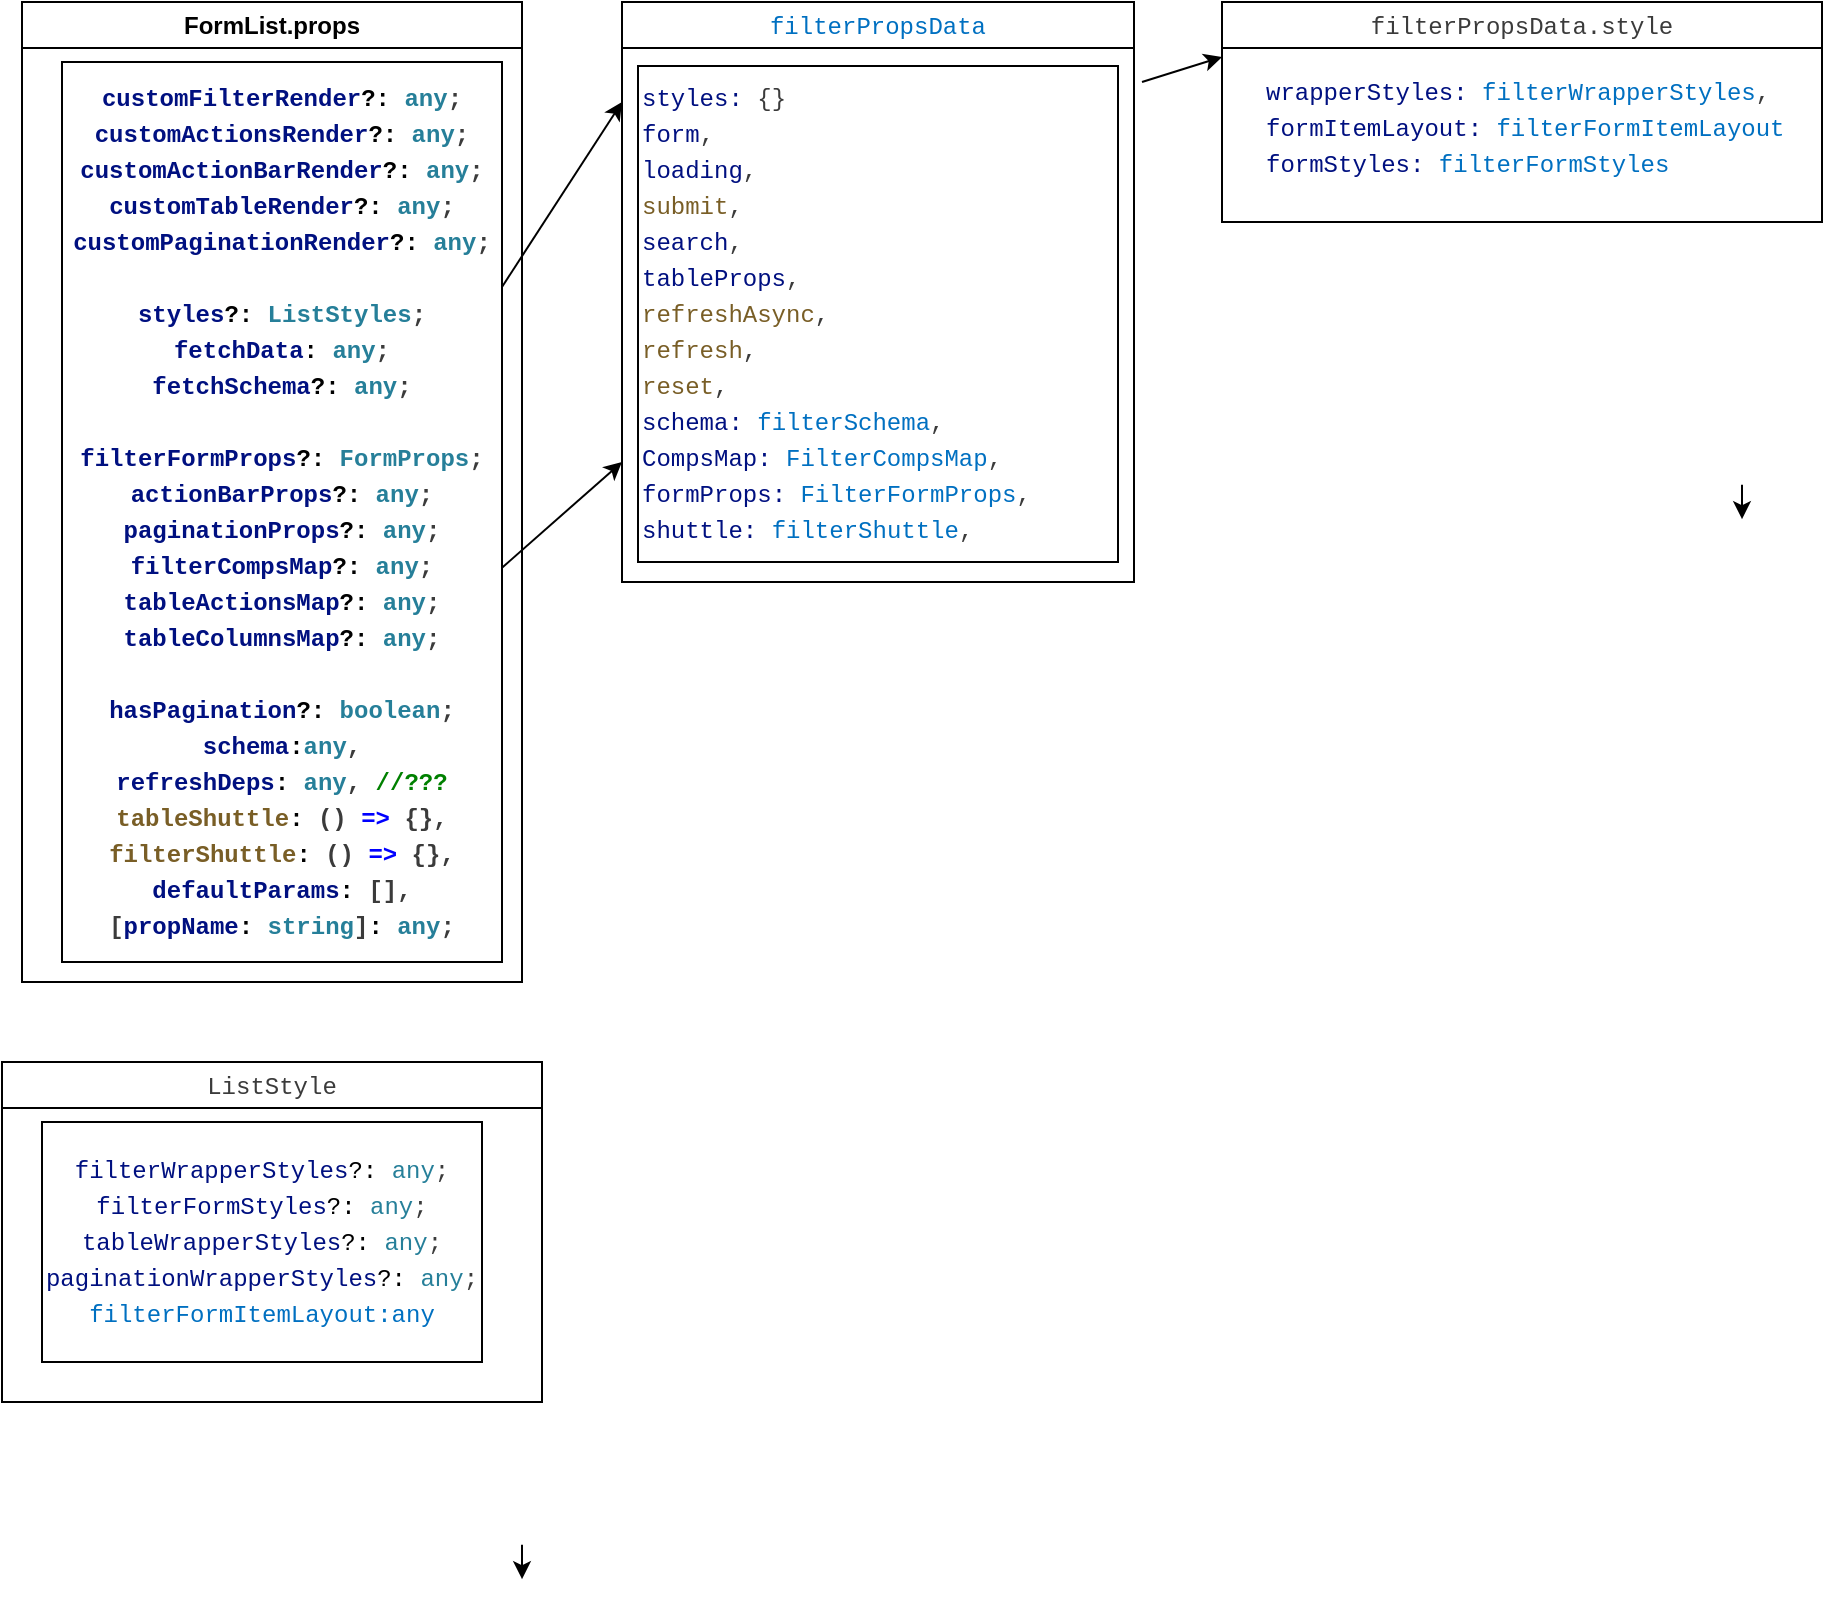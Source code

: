 <mxfile>
    <diagram id="jlFQOuwXNklhMa_8XNmN" name="Page-1">
        <mxGraphModel dx="618" dy="419" grid="1" gridSize="10" guides="1" tooltips="1" connect="1" arrows="1" fold="1" page="1" pageScale="1" pageWidth="827" pageHeight="1169" math="0" shadow="0">
            <root>
                <mxCell id="0"/>
                <mxCell id="1" parent="0"/>
                <mxCell id="3" value="FormList.props" style="swimlane;whiteSpace=wrap;html=1;" vertex="1" parent="1">
                    <mxGeometry x="80" y="120" width="250" height="490" as="geometry"/>
                </mxCell>
                <mxCell id="4" value="&lt;div style=&quot;color: rgb(59, 59, 59); background-color: rgb(255, 255, 255); font-family: &amp;quot;Fira Code&amp;quot;, Menlo, Monaco, &amp;quot;Courier New&amp;quot;, monospace, Menlo, Monaco, &amp;quot;Courier New&amp;quot;, monospace; font-size: 12px; line-height: 18px;&quot;&gt;&lt;div&gt;&lt;span style=&quot;color: rgb(0, 16, 128);&quot;&gt;customFilterRender&lt;/span&gt;&lt;span style=&quot;color: rgb(0, 0, 0);&quot;&gt;?:&lt;/span&gt; &lt;span style=&quot;color: rgb(38, 127, 153);&quot;&gt;any&lt;/span&gt;;&lt;br&gt;&lt;/div&gt;&lt;div&gt;&lt;span style=&quot;color: #3b3b3b;&quot;&gt;  &lt;/span&gt;&lt;span style=&quot;color: #001080;&quot;&gt;customActionsRender&lt;/span&gt;&lt;span style=&quot;color: #000000;&quot;&gt;?:&lt;/span&gt;&lt;span style=&quot;color: #3b3b3b;&quot;&gt; &lt;/span&gt;&lt;span style=&quot;color: #267f99;&quot;&gt;any&lt;/span&gt;&lt;span style=&quot;color: #3b3b3b;&quot;&gt;;&lt;/span&gt;&lt;/div&gt;&lt;div&gt;&lt;span style=&quot;color: #3b3b3b;&quot;&gt;  &lt;/span&gt;&lt;span style=&quot;color: #001080;&quot;&gt;customActionBarRender&lt;/span&gt;&lt;span style=&quot;color: #000000;&quot;&gt;?:&lt;/span&gt;&lt;span style=&quot;color: #3b3b3b;&quot;&gt; &lt;/span&gt;&lt;span style=&quot;color: #267f99;&quot;&gt;any&lt;/span&gt;&lt;span style=&quot;color: #3b3b3b;&quot;&gt;;&lt;/span&gt;&lt;/div&gt;&lt;div&gt;&lt;span style=&quot;color: #3b3b3b;&quot;&gt;  &lt;/span&gt;&lt;span style=&quot;color: #001080;&quot;&gt;customTableRender&lt;/span&gt;&lt;span style=&quot;color: #000000;&quot;&gt;?:&lt;/span&gt;&lt;span style=&quot;color: #3b3b3b;&quot;&gt; &lt;/span&gt;&lt;span style=&quot;color: #267f99;&quot;&gt;any&lt;/span&gt;&lt;span style=&quot;color: #3b3b3b;&quot;&gt;;&lt;/span&gt;&lt;/div&gt;&lt;div&gt;&lt;span style=&quot;color: #3b3b3b;&quot;&gt;  &lt;/span&gt;&lt;span style=&quot;color: #001080;&quot;&gt;customPaginationRender&lt;/span&gt;&lt;span style=&quot;color: #000000;&quot;&gt;?:&lt;/span&gt;&lt;span style=&quot;color: #3b3b3b;&quot;&gt; &lt;/span&gt;&lt;span style=&quot;color: #267f99;&quot;&gt;any&lt;/span&gt;&lt;span style=&quot;color: #3b3b3b;&quot;&gt;;&lt;/span&gt;&lt;/div&gt;&lt;div&gt;&lt;span style=&quot;border-color: var(--border-color); color: rgb(0, 16, 128);&quot;&gt;&lt;br&gt;&lt;/span&gt;&lt;/div&gt;&lt;div&gt;&lt;span style=&quot;border-color: var(--border-color); color: rgb(0, 16, 128);&quot;&gt;styles&lt;/span&gt;&lt;span style=&quot;border-color: var(--border-color); color: rgb(0, 0, 0);&quot;&gt;?:&lt;/span&gt;&lt;span style=&quot;border-color: var(--border-color);&quot;&gt;&amp;nbsp;&lt;/span&gt;&lt;span style=&quot;border-color: var(--border-color); color: rgb(38, 127, 153);&quot;&gt;ListStyles&lt;/span&gt;&lt;span style=&quot;border-color: var(--border-color);&quot;&gt;;&lt;/span&gt;&lt;/div&gt;&lt;div style=&quot;border-color: var(--border-color);&quot;&gt;&lt;span style=&quot;border-color: var(--border-color);&quot;&gt;&lt;/span&gt;&lt;span style=&quot;border-color: var(--border-color); color: rgb(0, 16, 128);&quot;&gt;fetchData&lt;/span&gt;&lt;span style=&quot;border-color: var(--border-color); color: rgb(0, 0, 0);&quot;&gt;:&lt;/span&gt;&lt;span style=&quot;border-color: var(--border-color);&quot;&gt;&amp;nbsp;&lt;/span&gt;&lt;span style=&quot;border-color: var(--border-color); color: rgb(38, 127, 153);&quot;&gt;any&lt;/span&gt;&lt;span style=&quot;border-color: var(--border-color);&quot;&gt;;&lt;/span&gt;&lt;/div&gt;&lt;div style=&quot;border-color: var(--border-color);&quot;&gt;&lt;span style=&quot;border-color: var(--border-color);&quot;&gt;&lt;/span&gt;&lt;span style=&quot;border-color: var(--border-color); color: rgb(0, 16, 128);&quot;&gt;fetchSchema&lt;/span&gt;&lt;span style=&quot;border-color: var(--border-color); color: rgb(0, 0, 0);&quot;&gt;?:&lt;/span&gt;&lt;span style=&quot;border-color: var(--border-color);&quot;&gt;&amp;nbsp;&lt;/span&gt;&lt;span style=&quot;border-color: var(--border-color); color: rgb(38, 127, 153);&quot;&gt;any&lt;/span&gt;&lt;span style=&quot;border-color: var(--border-color);&quot;&gt;;&lt;/span&gt;&lt;/div&gt;&lt;br style=&quot;border-color: var(--border-color);&quot;&gt;&lt;div style=&quot;border-color: var(--border-color);&quot;&gt;&lt;span style=&quot;border-color: var(--border-color);&quot;&gt;&lt;/span&gt;&lt;span style=&quot;border-color: var(--border-color); color: rgb(0, 16, 128);&quot;&gt;filterFormProps&lt;/span&gt;&lt;span style=&quot;border-color: var(--border-color); color: rgb(0, 0, 0);&quot;&gt;?:&lt;/span&gt;&lt;span style=&quot;border-color: var(--border-color);&quot;&gt;&amp;nbsp;&lt;/span&gt;&lt;span style=&quot;border-color: var(--border-color); color: rgb(38, 127, 153);&quot;&gt;FormProps&lt;/span&gt;&lt;span style=&quot;border-color: var(--border-color);&quot;&gt;;&lt;/span&gt;&lt;/div&gt;&lt;div style=&quot;border-color: var(--border-color);&quot;&gt;&lt;span style=&quot;border-color: var(--border-color);&quot;&gt;&lt;/span&gt;&lt;span style=&quot;border-color: var(--border-color); color: rgb(0, 16, 128);&quot;&gt;actionBarProps&lt;/span&gt;&lt;span style=&quot;border-color: var(--border-color); color: rgb(0, 0, 0);&quot;&gt;?:&lt;/span&gt;&lt;span style=&quot;border-color: var(--border-color);&quot;&gt;&amp;nbsp;&lt;/span&gt;&lt;span style=&quot;border-color: var(--border-color); color: rgb(38, 127, 153);&quot;&gt;any&lt;/span&gt;&lt;span style=&quot;border-color: var(--border-color);&quot;&gt;;&lt;/span&gt;&lt;/div&gt;&lt;div style=&quot;border-color: var(--border-color);&quot;&gt;&lt;span style=&quot;border-color: var(--border-color);&quot;&gt;&lt;/span&gt;&lt;span style=&quot;border-color: var(--border-color); color: rgb(0, 16, 128);&quot;&gt;paginationProps&lt;/span&gt;&lt;span style=&quot;border-color: var(--border-color); color: rgb(0, 0, 0);&quot;&gt;?:&lt;/span&gt;&lt;span style=&quot;border-color: var(--border-color);&quot;&gt;&amp;nbsp;&lt;/span&gt;&lt;span style=&quot;border-color: var(--border-color); color: rgb(38, 127, 153);&quot;&gt;any&lt;/span&gt;&lt;span style=&quot;border-color: var(--border-color);&quot;&gt;;&lt;/span&gt;&lt;/div&gt;&lt;div style=&quot;border-color: var(--border-color);&quot;&gt;&lt;span style=&quot;border-color: var(--border-color);&quot;&gt;&lt;/span&gt;&lt;span style=&quot;border-color: var(--border-color); color: rgb(0, 16, 128);&quot;&gt;filterCompsMap&lt;/span&gt;&lt;span style=&quot;border-color: var(--border-color); color: rgb(0, 0, 0);&quot;&gt;?:&lt;/span&gt;&lt;span style=&quot;border-color: var(--border-color);&quot;&gt;&amp;nbsp;&lt;/span&gt;&lt;span style=&quot;border-color: var(--border-color); color: rgb(38, 127, 153);&quot;&gt;any&lt;/span&gt;&lt;span style=&quot;border-color: var(--border-color);&quot;&gt;;&lt;/span&gt;&lt;/div&gt;&lt;div style=&quot;border-color: var(--border-color);&quot;&gt;&lt;span style=&quot;border-color: var(--border-color);&quot;&gt;&lt;/span&gt;&lt;span style=&quot;border-color: var(--border-color); color: rgb(0, 16, 128);&quot;&gt;tableActionsMap&lt;/span&gt;&lt;span style=&quot;border-color: var(--border-color); color: rgb(0, 0, 0);&quot;&gt;?:&lt;/span&gt;&lt;span style=&quot;border-color: var(--border-color);&quot;&gt;&amp;nbsp;&lt;/span&gt;&lt;span style=&quot;border-color: var(--border-color); color: rgb(38, 127, 153);&quot;&gt;any&lt;/span&gt;&lt;span style=&quot;border-color: var(--border-color);&quot;&gt;;&lt;/span&gt;&lt;/div&gt;&lt;div style=&quot;border-color: var(--border-color);&quot;&gt;&lt;span style=&quot;border-color: var(--border-color);&quot;&gt;&lt;/span&gt;&lt;/div&gt;&lt;div&gt;&lt;span style=&quot;border-color: var(--border-color); color: rgb(0, 16, 128);&quot;&gt;tableColumnsMap&lt;/span&gt;&lt;span style=&quot;border-color: var(--border-color); color: rgb(0, 0, 0);&quot;&gt;?:&lt;/span&gt;&lt;span style=&quot;border-color: var(--border-color);&quot;&gt;&amp;nbsp;&lt;/span&gt;&lt;span style=&quot;border-color: var(--border-color); color: rgb(38, 127, 153);&quot;&gt;any&lt;/span&gt;&lt;span style=&quot;border-color: var(--border-color);&quot;&gt;;&lt;/span&gt;&lt;/div&gt;&lt;div&gt;&lt;span style=&quot;color: #001080;&quot;&gt;&lt;br&gt;&lt;/span&gt;&lt;/div&gt;&lt;div&gt;&lt;span style=&quot;color: #001080;&quot;&gt;hasPagination&lt;/span&gt;&lt;span style=&quot;color: #000000;&quot;&gt;?:&lt;/span&gt;&lt;span style=&quot;color: #3b3b3b;&quot;&gt; &lt;/span&gt;&lt;span style=&quot;color: #267f99;&quot;&gt;boolean&lt;/span&gt;&lt;span style=&quot;color: #3b3b3b;&quot;&gt;;&lt;/span&gt;&lt;/div&gt;&lt;div&gt;&lt;span style=&quot;color: #3b3b3b;&quot;&gt;  &lt;/span&gt;&lt;/div&gt;&lt;div&gt;&lt;span style=&quot;color: #3b3b3b;&quot;&gt;  &lt;/span&gt;&lt;span style=&quot;color: #001080;&quot;&gt;schema&lt;/span&gt;&lt;span style=&quot;color: #000000;&quot;&gt;:&lt;/span&gt;&lt;span style=&quot;color: #267f99;&quot;&gt;any&lt;/span&gt;&lt;span style=&quot;color: #3b3b3b;&quot;&gt;,&lt;/span&gt;&lt;/div&gt;&lt;div&gt;&lt;span style=&quot;color: #3b3b3b;&quot;&gt;  &lt;/span&gt;&lt;span style=&quot;color: #001080;&quot;&gt;refreshDeps&lt;/span&gt;&lt;span style=&quot;color: #000000;&quot;&gt;:&lt;/span&gt;&lt;span style=&quot;color: #3b3b3b;&quot;&gt; &lt;/span&gt;&lt;span style=&quot;color: #267f99;&quot;&gt;any&lt;/span&gt;&lt;span style=&quot;color: #3b3b3b;&quot;&gt;, &lt;/span&gt;&lt;span style=&quot;color: #008000;&quot;&gt;//???&lt;/span&gt;&lt;/div&gt;&lt;div&gt;&lt;span style=&quot;color: #3b3b3b;&quot;&gt;  &lt;/span&gt;&lt;span style=&quot;color: #795e26;&quot;&gt;tableShuttle&lt;/span&gt;&lt;span style=&quot;color: #000000;&quot;&gt;:&lt;/span&gt;&lt;span style=&quot;color: #3b3b3b;&quot;&gt; () &lt;/span&gt;&lt;span style=&quot;color: #0000ff;&quot;&gt;=&amp;gt;&lt;/span&gt;&lt;span style=&quot;color: #3b3b3b;&quot;&gt; {},&lt;/span&gt;&lt;/div&gt;&lt;div&gt;&lt;span style=&quot;color: #3b3b3b;&quot;&gt;  &lt;/span&gt;&lt;span style=&quot;color: #795e26;&quot;&gt;filterShuttle&lt;/span&gt;&lt;span style=&quot;color: #000000;&quot;&gt;:&lt;/span&gt;&lt;span style=&quot;color: #3b3b3b;&quot;&gt; () &lt;/span&gt;&lt;span style=&quot;color: #0000ff;&quot;&gt;=&amp;gt;&lt;/span&gt;&lt;span style=&quot;color: #3b3b3b;&quot;&gt; {},&lt;/span&gt;&lt;/div&gt;&lt;div&gt;&lt;span style=&quot;color: #3b3b3b;&quot;&gt;  &lt;/span&gt;&lt;span style=&quot;color: #001080;&quot;&gt;defaultParams&lt;/span&gt;&lt;span style=&quot;color: #000000;&quot;&gt;:&lt;/span&gt;&lt;span style=&quot;color: #3b3b3b;&quot;&gt; [],&lt;/span&gt;&lt;/div&gt;&lt;div&gt;&lt;span style=&quot;color: #3b3b3b;&quot;&gt;  &lt;/span&gt;&lt;/div&gt;&lt;div&gt;&lt;span style=&quot;color: #3b3b3b;&quot;&gt;  [&lt;/span&gt;&lt;span style=&quot;color: #001080;&quot;&gt;propName&lt;/span&gt;&lt;span style=&quot;color: #000000;&quot;&gt;:&lt;/span&gt;&lt;span style=&quot;color: #3b3b3b;&quot;&gt; &lt;/span&gt;&lt;span style=&quot;color: #267f99;&quot;&gt;string&lt;/span&gt;&lt;span style=&quot;color: #3b3b3b;&quot;&gt;]&lt;/span&gt;&lt;span style=&quot;color: #000000;&quot;&gt;:&lt;/span&gt;&lt;span style=&quot;color: #3b3b3b;&quot;&gt; &lt;/span&gt;&lt;span style=&quot;color: #267f99;&quot;&gt;any&lt;/span&gt;&lt;span style=&quot;color: #3b3b3b;&quot;&gt;;&lt;/span&gt;&lt;/div&gt;&lt;/div&gt;" style="rounded=0;whiteSpace=wrap;html=1;fontStyle=1" vertex="1" parent="3">
                    <mxGeometry x="20" y="30" width="220" height="450" as="geometry"/>
                </mxCell>
                <mxCell id="7" value="&lt;div style=&quot;color: rgb(59, 59, 59); background-color: rgb(255, 255, 255); font-family: &amp;quot;Fira Code&amp;quot;, Menlo, Monaco, &amp;quot;Courier New&amp;quot;, monospace, Menlo, Monaco, &amp;quot;Courier New&amp;quot;, monospace; font-weight: normal; line-height: 18px;&quot;&gt;&lt;span style=&quot;color: #0070c1;&quot;&gt;filterPropsData&lt;/span&gt;&lt;/div&gt;" style="swimlane;whiteSpace=wrap;html=1;align=center;" vertex="1" parent="1">
                    <mxGeometry x="380" y="120" width="256" height="290" as="geometry"/>
                </mxCell>
                <mxCell id="8" value="&lt;div style=&quot;color: rgb(59, 59, 59); background-color: rgb(255, 255, 255); font-family: &amp;quot;Fira Code&amp;quot;, Menlo, Monaco, &amp;quot;Courier New&amp;quot;, monospace, Menlo, Monaco, &amp;quot;Courier New&amp;quot;, monospace; font-weight: normal; font-size: 12px; line-height: 18px;&quot;&gt;&lt;div&gt;&lt;span style=&quot;color: #3b3b3b;&quot;&gt; &lt;/span&gt;&lt;span style=&quot;color: #001080;&quot;&gt;styles&lt;/span&gt;&lt;span style=&quot;color: #001080;&quot;&gt;:&lt;/span&gt;&lt;span style=&quot;color: #3b3b3b;&quot;&gt; {}&lt;/span&gt;&lt;/div&gt;&lt;div&gt;&lt;span style=&quot;color: #3b3b3b;&quot;&gt;    &lt;/span&gt;&lt;span style=&quot;color: #001080;&quot;&gt;form&lt;/span&gt;&lt;span style=&quot;color: #3b3b3b;&quot;&gt;,&lt;/span&gt;&lt;/div&gt;&lt;div&gt;&lt;span style=&quot;color: #3b3b3b;&quot;&gt;    &lt;/span&gt;&lt;span style=&quot;color: #001080;&quot;&gt;loading&lt;/span&gt;&lt;span style=&quot;color: #3b3b3b;&quot;&gt;,&lt;/span&gt;&lt;/div&gt;&lt;div&gt;&lt;span style=&quot;color: #3b3b3b;&quot;&gt;    &lt;/span&gt;&lt;span style=&quot;color: #795e26;&quot;&gt;submit&lt;/span&gt;&lt;span style=&quot;color: #3b3b3b;&quot;&gt;,&lt;/span&gt;&lt;/div&gt;&lt;div&gt;&lt;span style=&quot;color: #3b3b3b;&quot;&gt;    &lt;/span&gt;&lt;span style=&quot;color: #001080;&quot;&gt;search&lt;/span&gt;&lt;span style=&quot;color: #3b3b3b;&quot;&gt;,&lt;/span&gt;&lt;/div&gt;&lt;div&gt;&lt;span style=&quot;color: #3b3b3b;&quot;&gt;    &lt;/span&gt;&lt;span style=&quot;color: #001080;&quot;&gt;tableProps&lt;/span&gt;&lt;span style=&quot;color: #3b3b3b;&quot;&gt;,&lt;/span&gt;&lt;/div&gt;&lt;div&gt;&lt;span style=&quot;color: #3b3b3b;&quot;&gt;    &lt;/span&gt;&lt;span style=&quot;color: #795e26;&quot;&gt;refreshAsync&lt;/span&gt;&lt;span style=&quot;color: #3b3b3b;&quot;&gt;,&lt;/span&gt;&lt;/div&gt;&lt;div&gt;&lt;span style=&quot;color: #3b3b3b;&quot;&gt;    &lt;/span&gt;&lt;span style=&quot;color: #795e26;&quot;&gt;refresh&lt;/span&gt;&lt;span style=&quot;color: #3b3b3b;&quot;&gt;,&lt;/span&gt;&lt;/div&gt;&lt;div&gt;&lt;span style=&quot;color: #3b3b3b;&quot;&gt;    &lt;/span&gt;&lt;span style=&quot;color: #795e26;&quot;&gt;reset&lt;/span&gt;&lt;span style=&quot;color: #3b3b3b;&quot;&gt;,&lt;/span&gt;&lt;/div&gt;&lt;div&gt;&lt;span style=&quot;color: #3b3b3b;&quot;&gt;    &lt;/span&gt;&lt;span style=&quot;color: #001080;&quot;&gt;schema&lt;/span&gt;&lt;span style=&quot;color: #001080;&quot;&gt;:&lt;/span&gt;&lt;span style=&quot;color: #3b3b3b;&quot;&gt; &lt;/span&gt;&lt;span style=&quot;color: #0070c1;&quot;&gt;filterSchema&lt;/span&gt;&lt;span style=&quot;color: #3b3b3b;&quot;&gt;,&lt;/span&gt;&lt;/div&gt;&lt;div&gt;&lt;span style=&quot;color: #3b3b3b;&quot;&gt;    &lt;/span&gt;&lt;span style=&quot;color: #001080;&quot;&gt;CompsMap&lt;/span&gt;&lt;span style=&quot;color: #001080;&quot;&gt;:&lt;/span&gt;&lt;span style=&quot;color: #3b3b3b;&quot;&gt; &lt;/span&gt;&lt;span style=&quot;color: #0070c1;&quot;&gt;FilterCompsMap&lt;/span&gt;&lt;span style=&quot;color: #3b3b3b;&quot;&gt;,&lt;/span&gt;&lt;/div&gt;&lt;div&gt;&lt;span style=&quot;color: #3b3b3b;&quot;&gt;    &lt;/span&gt;&lt;span style=&quot;color: #001080;&quot;&gt;formProps&lt;/span&gt;&lt;span style=&quot;color: #001080;&quot;&gt;:&lt;/span&gt;&lt;span style=&quot;color: #3b3b3b;&quot;&gt; &lt;/span&gt;&lt;span style=&quot;color: #0070c1;&quot;&gt;FilterFormProps&lt;/span&gt;&lt;span style=&quot;color: #3b3b3b;&quot;&gt;,&lt;/span&gt;&lt;/div&gt;&lt;div&gt;&lt;span style=&quot;color: #3b3b3b;&quot;&gt;    &lt;/span&gt;&lt;span style=&quot;color: #001080;&quot;&gt;shuttle&lt;/span&gt;&lt;span style=&quot;color: #001080;&quot;&gt;:&lt;/span&gt;&lt;span style=&quot;color: #3b3b3b;&quot;&gt; &lt;/span&gt;&lt;span style=&quot;color: #0070c1;&quot;&gt;filterShuttle&lt;/span&gt;&lt;span style=&quot;color: #3b3b3b;&quot;&gt;,&lt;/span&gt;&lt;/div&gt;&lt;/div&gt;" style="rounded=0;whiteSpace=wrap;html=1;align=left;" vertex="1" parent="7">
                    <mxGeometry x="8" y="32" width="240" height="248" as="geometry"/>
                </mxCell>
                <mxCell id="9" value="" style="endArrow=classic;html=1;exitX=1;exitY=0.25;exitDx=0;exitDy=0;" edge="1" parent="1" source="4">
                    <mxGeometry width="50" height="50" relative="1" as="geometry">
                        <mxPoint x="330" y="210" as="sourcePoint"/>
                        <mxPoint x="380" y="170" as="targetPoint"/>
                    </mxGeometry>
                </mxCell>
                <mxCell id="13" value="&lt;div style=&quot;color: rgb(59, 59, 59); background-color: rgb(255, 255, 255); font-family: &amp;quot;Fira Code&amp;quot;, Menlo, Monaco, &amp;quot;Courier New&amp;quot;, monospace, Menlo, Monaco, &amp;quot;Courier New&amp;quot;, monospace; font-weight: normal; font-size: 12px; line-height: 18px;&quot;&gt;ListStyle&lt;/div&gt;" style="swimlane;whiteSpace=wrap;html=1;startSize=23;" vertex="1" parent="1">
                    <mxGeometry x="70" y="650" width="270" height="170" as="geometry">
                        <mxRectangle x="70" y="650" width="110" height="30" as="alternateBounds"/>
                    </mxGeometry>
                </mxCell>
                <mxCell id="15" style="edgeStyle=none;html=1;" edge="1" parent="13">
                    <mxGeometry relative="1" as="geometry">
                        <mxPoint x="260" y="241.429" as="sourcePoint"/>
                        <mxPoint x="260" y="258.571" as="targetPoint"/>
                    </mxGeometry>
                </mxCell>
                <mxCell id="16" value="&lt;div style=&quot;color: rgb(59, 59, 59); background-color: rgb(255, 255, 255); font-family: &amp;quot;Fira Code&amp;quot;, Menlo, Monaco, &amp;quot;Courier New&amp;quot;, monospace, Menlo, Monaco, &amp;quot;Courier New&amp;quot;, monospace; font-weight: normal; font-size: 12px; line-height: 18px;&quot;&gt;&lt;div&gt;&lt;span style=&quot;color: #3b3b3b;&quot;&gt; &lt;/span&gt;&lt;span style=&quot;color: #001080;&quot;&gt;filterWrapperStyles&lt;/span&gt;&lt;span style=&quot;color: #000000;&quot;&gt;?:&lt;/span&gt;&lt;span style=&quot;color: #3b3b3b;&quot;&gt; &lt;/span&gt;&lt;span style=&quot;color: #267f99;&quot;&gt;any&lt;/span&gt;&lt;span style=&quot;color: #3b3b3b;&quot;&gt;;&lt;/span&gt;&lt;/div&gt;&lt;div&gt;&lt;span style=&quot;color: #3b3b3b;&quot;&gt;  &lt;/span&gt;&lt;span style=&quot;color: #001080;&quot;&gt;filterFormStyles&lt;/span&gt;&lt;span style=&quot;color: #000000;&quot;&gt;?:&lt;/span&gt;&lt;span style=&quot;color: #3b3b3b;&quot;&gt; &lt;/span&gt;&lt;span style=&quot;color: #267f99;&quot;&gt;any&lt;/span&gt;&lt;span style=&quot;color: #3b3b3b;&quot;&gt;;&lt;/span&gt;&lt;/div&gt;&lt;div&gt;&lt;span style=&quot;color: #3b3b3b;&quot;&gt;  &lt;/span&gt;&lt;span style=&quot;color: #001080;&quot;&gt;tableWrapperStyles&lt;/span&gt;&lt;span style=&quot;color: #000000;&quot;&gt;?:&lt;/span&gt;&lt;span style=&quot;color: #3b3b3b;&quot;&gt; &lt;/span&gt;&lt;span style=&quot;color: #267f99;&quot;&gt;any&lt;/span&gt;&lt;span style=&quot;color: #3b3b3b;&quot;&gt;;&lt;/span&gt;&lt;/div&gt;&lt;div&gt;&lt;span style=&quot;color: #3b3b3b;&quot;&gt;  &lt;/span&gt;&lt;span style=&quot;color: #001080;&quot;&gt;paginationWrapperStyles&lt;/span&gt;&lt;span style=&quot;color: #000000;&quot;&gt;?:&lt;/span&gt;&lt;span style=&quot;color: #3b3b3b;&quot;&gt; &lt;/span&gt;&lt;span style=&quot;color: #267f99;&quot;&gt;any&lt;/span&gt;&lt;span style=&quot;color: #3b3b3b;&quot;&gt;;&lt;/span&gt;&lt;/div&gt;&lt;div&gt;&lt;div style=&quot;line-height: 18px;&quot;&gt; &lt;span style=&quot;color: #0070c1;&quot;&gt;filterFormItemLayout:any&lt;/span&gt;&lt;/div&gt;&lt;/div&gt;&lt;/div&gt;" style="rounded=0;whiteSpace=wrap;html=1;" vertex="1" parent="13">
                    <mxGeometry x="20" y="30" width="220" height="120" as="geometry"/>
                </mxCell>
                <mxCell id="17" value="&lt;div style=&quot;color: rgb(59, 59, 59); background-color: rgb(255, 255, 255); font-family: &amp;quot;Fira Code&amp;quot;, Menlo, Monaco, &amp;quot;Courier New&amp;quot;, monospace, Menlo, Monaco, &amp;quot;Courier New&amp;quot;, monospace; font-weight: normal; font-size: 12px; line-height: 18px;&quot;&gt;filterPropsData.style&lt;/div&gt;" style="swimlane;whiteSpace=wrap;html=1;startSize=23;" vertex="1" parent="1">
                    <mxGeometry x="680" y="120" width="300" height="110" as="geometry">
                        <mxRectangle x="70" y="650" width="110" height="30" as="alternateBounds"/>
                    </mxGeometry>
                </mxCell>
                <mxCell id="18" style="edgeStyle=none;html=1;" edge="1" parent="17">
                    <mxGeometry relative="1" as="geometry">
                        <mxPoint x="260" y="241.429" as="sourcePoint"/>
                        <mxPoint x="260" y="258.571" as="targetPoint"/>
                    </mxGeometry>
                </mxCell>
                <mxCell id="20" value="&lt;div style=&quot;color: rgb(59, 59, 59); background-color: rgb(255, 255, 255); font-family: &amp;quot;Fira Code&amp;quot;, Menlo, Monaco, &amp;quot;Courier New&amp;quot;, monospace, Menlo, Monaco, &amp;quot;Courier New&amp;quot;, monospace; font-weight: normal; font-size: 12px; line-height: 18px;&quot;&gt;&lt;div&gt;&lt;span style=&quot;color: #3b3b3b;&quot;&gt; &lt;/span&gt;&lt;span style=&quot;color: #001080;&quot;&gt;wrapperStyles&lt;/span&gt;&lt;span style=&quot;color: #001080;&quot;&gt;:&lt;/span&gt;&lt;span style=&quot;color: #3b3b3b;&quot;&gt; &lt;/span&gt;&lt;span style=&quot;color: #0070c1;&quot;&gt;filterWrapperStyles&lt;/span&gt;&lt;span style=&quot;color: #3b3b3b;&quot;&gt;,&lt;/span&gt;&lt;/div&gt;&lt;div&gt;&lt;span style=&quot;color: #3b3b3b;&quot;&gt;      &lt;/span&gt;&lt;span style=&quot;color: #001080;&quot;&gt;formItemLayout&lt;/span&gt;&lt;span style=&quot;color: #001080;&quot;&gt;:&lt;/span&gt;&lt;span style=&quot;color: #3b3b3b;&quot;&gt;&amp;nbsp;&lt;/span&gt;&lt;span style=&quot;color: rgb(0, 112, 193);&quot;&gt;filterFormItemLayout&lt;/span&gt;&lt;/div&gt;&lt;div&gt;&lt;span style=&quot;color: #3b3b3b;&quot;&gt;      &lt;/span&gt;&lt;span style=&quot;color: #001080;&quot;&gt;formStyles&lt;/span&gt;&lt;span style=&quot;color: #001080;&quot;&gt;:&lt;/span&gt;&lt;span style=&quot;color: #3b3b3b;&quot;&gt;&amp;nbsp;&lt;/span&gt;&lt;span style=&quot;color: rgb(0, 112, 193);&quot;&gt;filterFormStyles&lt;/span&gt;&lt;/div&gt;&lt;/div&gt;" style="text;whiteSpace=wrap;html=1;" vertex="1" parent="17">
                    <mxGeometry x="20" y="30" width="280" height="70" as="geometry"/>
                </mxCell>
                <mxCell id="21" value="" style="endArrow=classic;html=1;entryX=0;entryY=0.25;entryDx=0;entryDy=0;" edge="1" parent="1" target="17">
                    <mxGeometry width="50" height="50" relative="1" as="geometry">
                        <mxPoint x="640" y="160" as="sourcePoint"/>
                        <mxPoint x="730" y="360" as="targetPoint"/>
                    </mxGeometry>
                </mxCell>
                <mxCell id="25" value="" style="endArrow=classic;html=1;exitX=1;exitY=0.562;exitDx=0;exitDy=0;exitPerimeter=0;" edge="1" parent="1" source="4">
                    <mxGeometry width="50" height="50" relative="1" as="geometry">
                        <mxPoint x="320" y="380" as="sourcePoint"/>
                        <mxPoint x="380" y="350" as="targetPoint"/>
                    </mxGeometry>
                </mxCell>
            </root>
        </mxGraphModel>
    </diagram>
</mxfile>